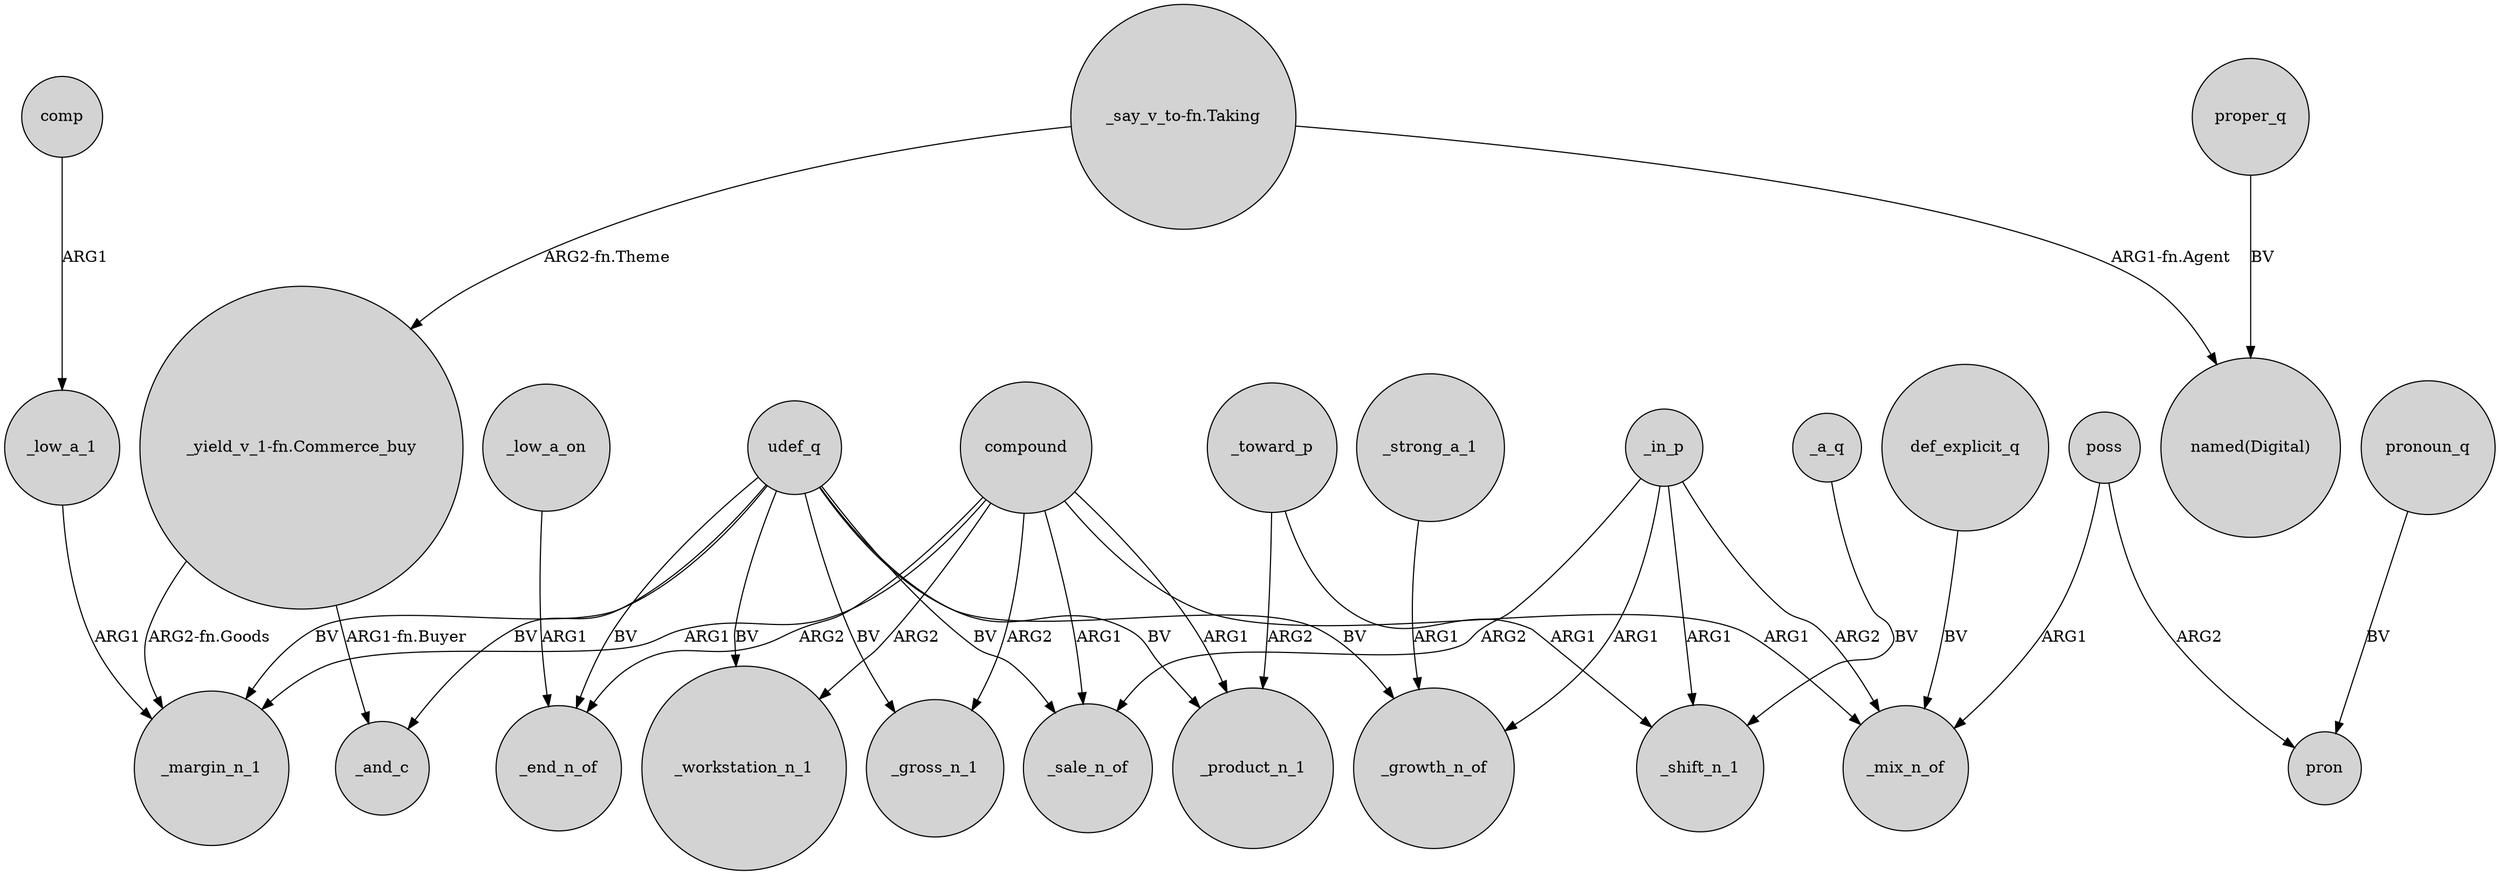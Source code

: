 digraph {
	node [shape=circle style=filled]
	comp -> _low_a_1 [label=ARG1]
	compound -> _margin_n_1 [label=ARG1]
	"_yield_v_1-fn.Commerce_buy" -> _margin_n_1 [label="ARG2-fn.Goods"]
	compound -> _mix_n_of [label=ARG1]
	_toward_p -> _product_n_1 [label=ARG2]
	_in_p -> _growth_n_of [label=ARG1]
	_a_q -> _shift_n_1 [label=BV]
	_in_p -> _sale_n_of [label=ARG2]
	udef_q -> _end_n_of [label=BV]
	udef_q -> _margin_n_1 [label=BV]
	compound -> _gross_n_1 [label=ARG2]
	udef_q -> _product_n_1 [label=BV]
	udef_q -> _sale_n_of [label=BV]
	"_say_v_to-fn.Taking" -> "named(Digital)" [label="ARG1-fn.Agent"]
	udef_q -> _and_c [label=BV]
	"_yield_v_1-fn.Commerce_buy" -> _and_c [label="ARG1-fn.Buyer"]
	_toward_p -> _shift_n_1 [label=ARG1]
	proper_q -> "named(Digital)" [label=BV]
	pronoun_q -> pron [label=BV]
	_in_p -> _mix_n_of [label=ARG2]
	poss -> pron [label=ARG2]
	_low_a_1 -> _margin_n_1 [label=ARG1]
	compound -> _workstation_n_1 [label=ARG2]
	poss -> _mix_n_of [label=ARG1]
	_in_p -> _shift_n_1 [label=ARG1]
	udef_q -> _gross_n_1 [label=BV]
	_strong_a_1 -> _growth_n_of [label=ARG1]
	udef_q -> _growth_n_of [label=BV]
	"_say_v_to-fn.Taking" -> "_yield_v_1-fn.Commerce_buy" [label="ARG2-fn.Theme"]
	compound -> _end_n_of [label=ARG2]
	def_explicit_q -> _mix_n_of [label=BV]
	udef_q -> _workstation_n_1 [label=BV]
	compound -> _product_n_1 [label=ARG1]
	_low_a_on -> _end_n_of [label=ARG1]
	compound -> _sale_n_of [label=ARG1]
}

